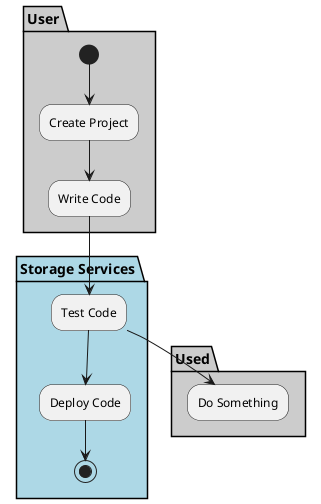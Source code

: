 @startuml

partition "Storage Services" {

}

partition User #cccccc {
  (*) --> "Create Project"
  --> "Write Code"
}

partition "Storage Services" #lightblue {
  "Write Code" --> "Test Code"
  "Test Code" --> "Deploy Code"
  "Deploy Code" --> (*)
}

partition Used #cccccc {
  "Test Code" --> "Do Something"
}

@enduml
